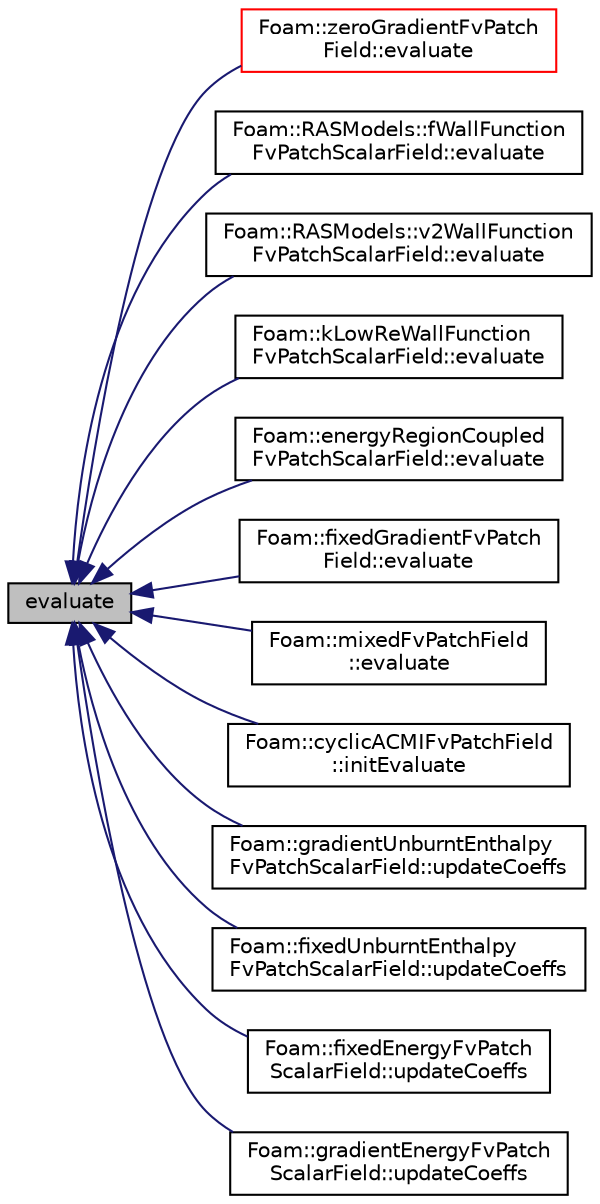 digraph "evaluate"
{
  bgcolor="transparent";
  edge [fontname="Helvetica",fontsize="10",labelfontname="Helvetica",labelfontsize="10"];
  node [fontname="Helvetica",fontsize="10",shape=record];
  rankdir="LR";
  Node1 [label="evaluate",height=0.2,width=0.4,color="black", fillcolor="grey75", style="filled", fontcolor="black"];
  Node1 -> Node2 [dir="back",color="midnightblue",fontsize="10",style="solid",fontname="Helvetica"];
  Node2 [label="Foam::zeroGradientFvPatch\lField::evaluate",height=0.2,width=0.4,color="red",URL="$a02879.html#a3b59c070ab0408e3bbb21927540159f4",tooltip="Evaluate the patch field. "];
  Node1 -> Node3 [dir="back",color="midnightblue",fontsize="10",style="solid",fontname="Helvetica"];
  Node3 [label="Foam::RASModels::fWallFunction\lFvPatchScalarField::evaluate",height=0.2,width=0.4,color="black",URL="$a00887.html#a96dc99388e664182349d72cdca254c20",tooltip="Evaluate the patchField. "];
  Node1 -> Node4 [dir="back",color="midnightblue",fontsize="10",style="solid",fontname="Helvetica"];
  Node4 [label="Foam::RASModels::v2WallFunction\lFvPatchScalarField::evaluate",height=0.2,width=0.4,color="black",URL="$a02763.html#a96dc99388e664182349d72cdca254c20",tooltip="Evaluate the patchField. "];
  Node1 -> Node5 [dir="back",color="midnightblue",fontsize="10",style="solid",fontname="Helvetica"];
  Node5 [label="Foam::kLowReWallFunction\lFvPatchScalarField::evaluate",height=0.2,width=0.4,color="black",URL="$a01233.html#a96dc99388e664182349d72cdca254c20",tooltip="Evaluate the patchField. "];
  Node1 -> Node6 [dir="back",color="midnightblue",fontsize="10",style="solid",fontname="Helvetica"];
  Node6 [label="Foam::energyRegionCoupled\lFvPatchScalarField::evaluate",height=0.2,width=0.4,color="black",URL="$a00629.html#ab9de8baa38a38ec4603e74eb6d5f8f73",tooltip="Evaluate the patch field. "];
  Node1 -> Node7 [dir="back",color="midnightblue",fontsize="10",style="solid",fontname="Helvetica"];
  Node7 [label="Foam::fixedGradientFvPatch\lField::evaluate",height=0.2,width=0.4,color="black",URL="$a00814.html#a3b59c070ab0408e3bbb21927540159f4",tooltip="Evaluate the patch field. "];
  Node1 -> Node8 [dir="back",color="midnightblue",fontsize="10",style="solid",fontname="Helvetica"];
  Node8 [label="Foam::mixedFvPatchField\l::evaluate",height=0.2,width=0.4,color="black",URL="$a01504.html#a3b59c070ab0408e3bbb21927540159f4",tooltip="Evaluate the patch field. "];
  Node1 -> Node9 [dir="back",color="midnightblue",fontsize="10",style="solid",fontname="Helvetica"];
  Node9 [label="Foam::cyclicACMIFvPatchField\l::initEvaluate",height=0.2,width=0.4,color="black",URL="$a00450.html#a65e53e9af7fa5ef0659db31b6d0763b0",tooltip="Initialise the evaluation of the patch field. "];
  Node1 -> Node10 [dir="back",color="midnightblue",fontsize="10",style="solid",fontname="Helvetica"];
  Node10 [label="Foam::gradientUnburntEnthalpy\lFvPatchScalarField::updateCoeffs",height=0.2,width=0.4,color="black",URL="$a00932.html#a7e24eafac629d3733181cd942d4c902f",tooltip="Update the coefficients associated with the patch field. "];
  Node1 -> Node11 [dir="back",color="midnightblue",fontsize="10",style="solid",fontname="Helvetica"];
  Node11 [label="Foam::fixedUnburntEnthalpy\lFvPatchScalarField::updateCoeffs",height=0.2,width=0.4,color="black",URL="$a00828.html#a7e24eafac629d3733181cd942d4c902f",tooltip="Update the coefficients associated with the patch field. "];
  Node1 -> Node12 [dir="back",color="midnightblue",fontsize="10",style="solid",fontname="Helvetica"];
  Node12 [label="Foam::fixedEnergyFvPatch\lScalarField::updateCoeffs",height=0.2,width=0.4,color="black",URL="$a00812.html#a7e24eafac629d3733181cd942d4c902f",tooltip="Update the coefficients associated with the patch field. "];
  Node1 -> Node13 [dir="back",color="midnightblue",fontsize="10",style="solid",fontname="Helvetica"];
  Node13 [label="Foam::gradientEnergyFvPatch\lScalarField::updateCoeffs",height=0.2,width=0.4,color="black",URL="$a00931.html#a7e24eafac629d3733181cd942d4c902f",tooltip="Update the coefficients associated with the patch field. "];
}
